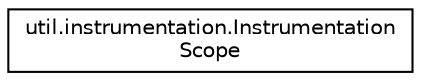 digraph "Graphical Class Hierarchy"
{
 // LATEX_PDF_SIZE
  edge [fontname="Helvetica",fontsize="10",labelfontname="Helvetica",labelfontsize="10"];
  node [fontname="Helvetica",fontsize="10",shape=record];
  rankdir="LR";
  Node0 [label="util.instrumentation.Instrumentation\lScope",height=0.2,width=0.4,color="black", fillcolor="white", style="filled",URL="$classutil_1_1instrumentation_1_1InstrumentationScope.html",tooltip=" "];
}
